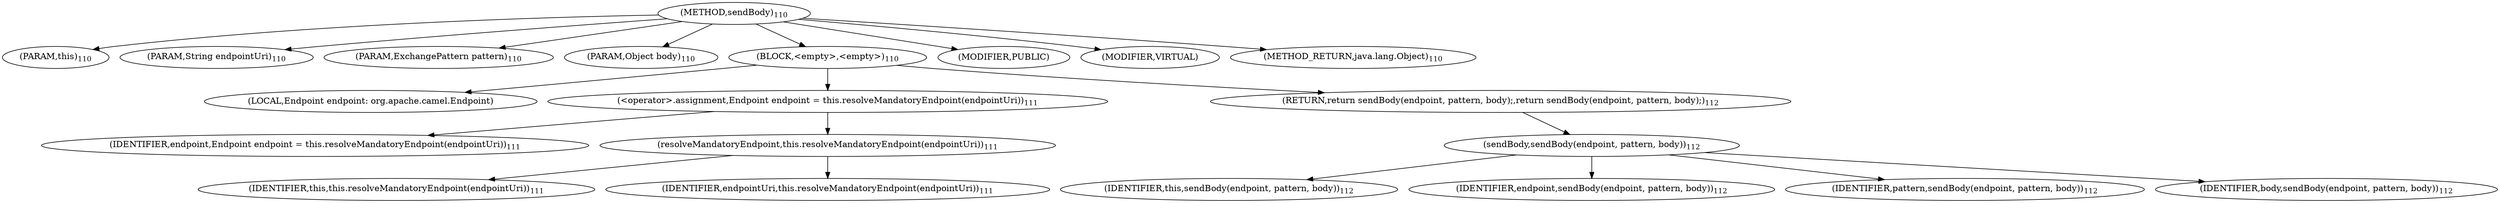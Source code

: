 digraph "sendBody" {  
"380" [label = <(METHOD,sendBody)<SUB>110</SUB>> ]
"32" [label = <(PARAM,this)<SUB>110</SUB>> ]
"381" [label = <(PARAM,String endpointUri)<SUB>110</SUB>> ]
"382" [label = <(PARAM,ExchangePattern pattern)<SUB>110</SUB>> ]
"383" [label = <(PARAM,Object body)<SUB>110</SUB>> ]
"384" [label = <(BLOCK,&lt;empty&gt;,&lt;empty&gt;)<SUB>110</SUB>> ]
"385" [label = <(LOCAL,Endpoint endpoint: org.apache.camel.Endpoint)> ]
"386" [label = <(&lt;operator&gt;.assignment,Endpoint endpoint = this.resolveMandatoryEndpoint(endpointUri))<SUB>111</SUB>> ]
"387" [label = <(IDENTIFIER,endpoint,Endpoint endpoint = this.resolveMandatoryEndpoint(endpointUri))<SUB>111</SUB>> ]
"388" [label = <(resolveMandatoryEndpoint,this.resolveMandatoryEndpoint(endpointUri))<SUB>111</SUB>> ]
"31" [label = <(IDENTIFIER,this,this.resolveMandatoryEndpoint(endpointUri))<SUB>111</SUB>> ]
"389" [label = <(IDENTIFIER,endpointUri,this.resolveMandatoryEndpoint(endpointUri))<SUB>111</SUB>> ]
"390" [label = <(RETURN,return sendBody(endpoint, pattern, body);,return sendBody(endpoint, pattern, body);)<SUB>112</SUB>> ]
"391" [label = <(sendBody,sendBody(endpoint, pattern, body))<SUB>112</SUB>> ]
"33" [label = <(IDENTIFIER,this,sendBody(endpoint, pattern, body))<SUB>112</SUB>> ]
"392" [label = <(IDENTIFIER,endpoint,sendBody(endpoint, pattern, body))<SUB>112</SUB>> ]
"393" [label = <(IDENTIFIER,pattern,sendBody(endpoint, pattern, body))<SUB>112</SUB>> ]
"394" [label = <(IDENTIFIER,body,sendBody(endpoint, pattern, body))<SUB>112</SUB>> ]
"395" [label = <(MODIFIER,PUBLIC)> ]
"396" [label = <(MODIFIER,VIRTUAL)> ]
"397" [label = <(METHOD_RETURN,java.lang.Object)<SUB>110</SUB>> ]
  "380" -> "32" 
  "380" -> "381" 
  "380" -> "382" 
  "380" -> "383" 
  "380" -> "384" 
  "380" -> "395" 
  "380" -> "396" 
  "380" -> "397" 
  "384" -> "385" 
  "384" -> "386" 
  "384" -> "390" 
  "386" -> "387" 
  "386" -> "388" 
  "388" -> "31" 
  "388" -> "389" 
  "390" -> "391" 
  "391" -> "33" 
  "391" -> "392" 
  "391" -> "393" 
  "391" -> "394" 
}

